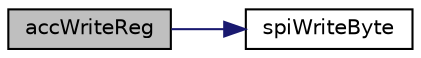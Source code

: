 digraph "accWriteReg"
{
  edge [fontname="Helvetica",fontsize="10",labelfontname="Helvetica",labelfontsize="10"];
  node [fontname="Helvetica",fontsize="10",shape=record];
  rankdir="LR";
  Node1 [label="accWriteReg",height=0.2,width=0.4,color="black", fillcolor="grey75", style="filled" fontcolor="black"];
  Node1 -> Node2 [color="midnightblue",fontsize="10",style="solid",fontname="Helvetica"];
  Node2 [label="spiWriteByte",height=0.2,width=0.4,color="black", fillcolor="white", style="filled",URL="$bma250_8c.html#a7c5dc930cead85e34dae84857e13587d",tooltip="Write one byte to SPI interface. "];
}
